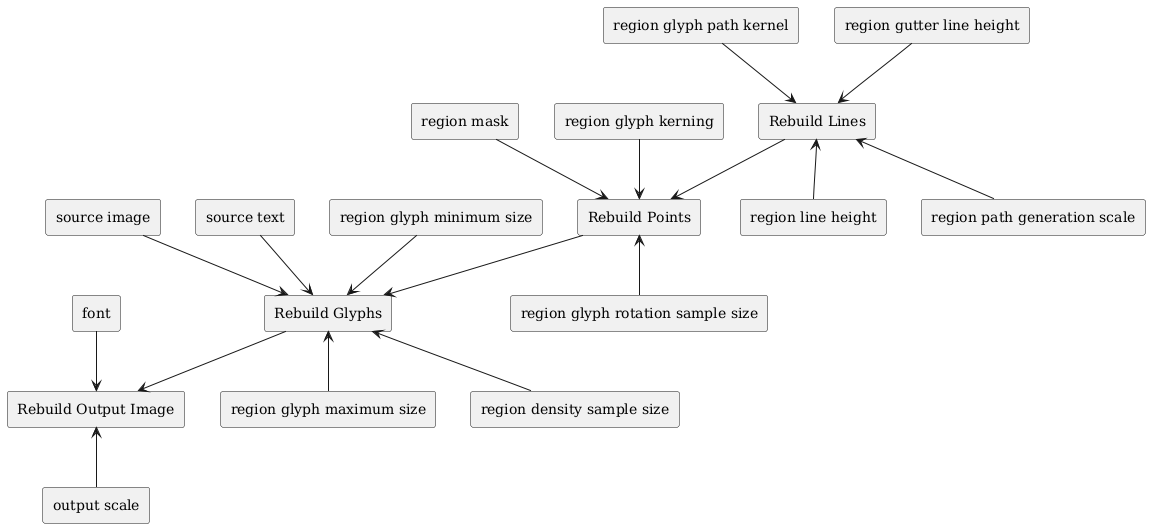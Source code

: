 @startuml data_flow_subsys
skinparam defaultFontName DejaVu Serif

rectangle "source image" as csi
rectangle "source text" as cst
rectangle "font" as cf
rectangle "output scale" as cos
rectangle "region mask" as crm
rectangle "region glyph path kernel" as crpk
rectangle "region gutter line height" as crglh
rectangle "region line height" as crlh
rectangle "region glyph kerning" as crgk
rectangle "region glyph minimum size" as crgmins
rectangle "region glyph maximum size" as crgmaxs
rectangle "region density sample size" as crdss
rectangle "region glyph rotation sample size" as crgrss
rectangle "region path generation scale" as crpgs

rectangle "Rebuild Lines" as rl
rectangle "Rebuild Points" as rp
rectangle "Rebuild Glyphs" as rg
rectangle "Rebuild Output Image" as roi

csi -d-> rg
cst -d-> rg
crgmins -d-> rg
crgmaxs -u-> rg
crdss -u-> rg

cf -d-> roi
cos -u-> roi

crm -d-> rp
crgk -d-> rp
crgrss -u-> rp

crpk -d-> rl
crglh -d-> rl
crlh -u-> rl
crpgs -u-> rl

rl -d-> rp
rp -d-> rg
rg -d-> roi

@enduml